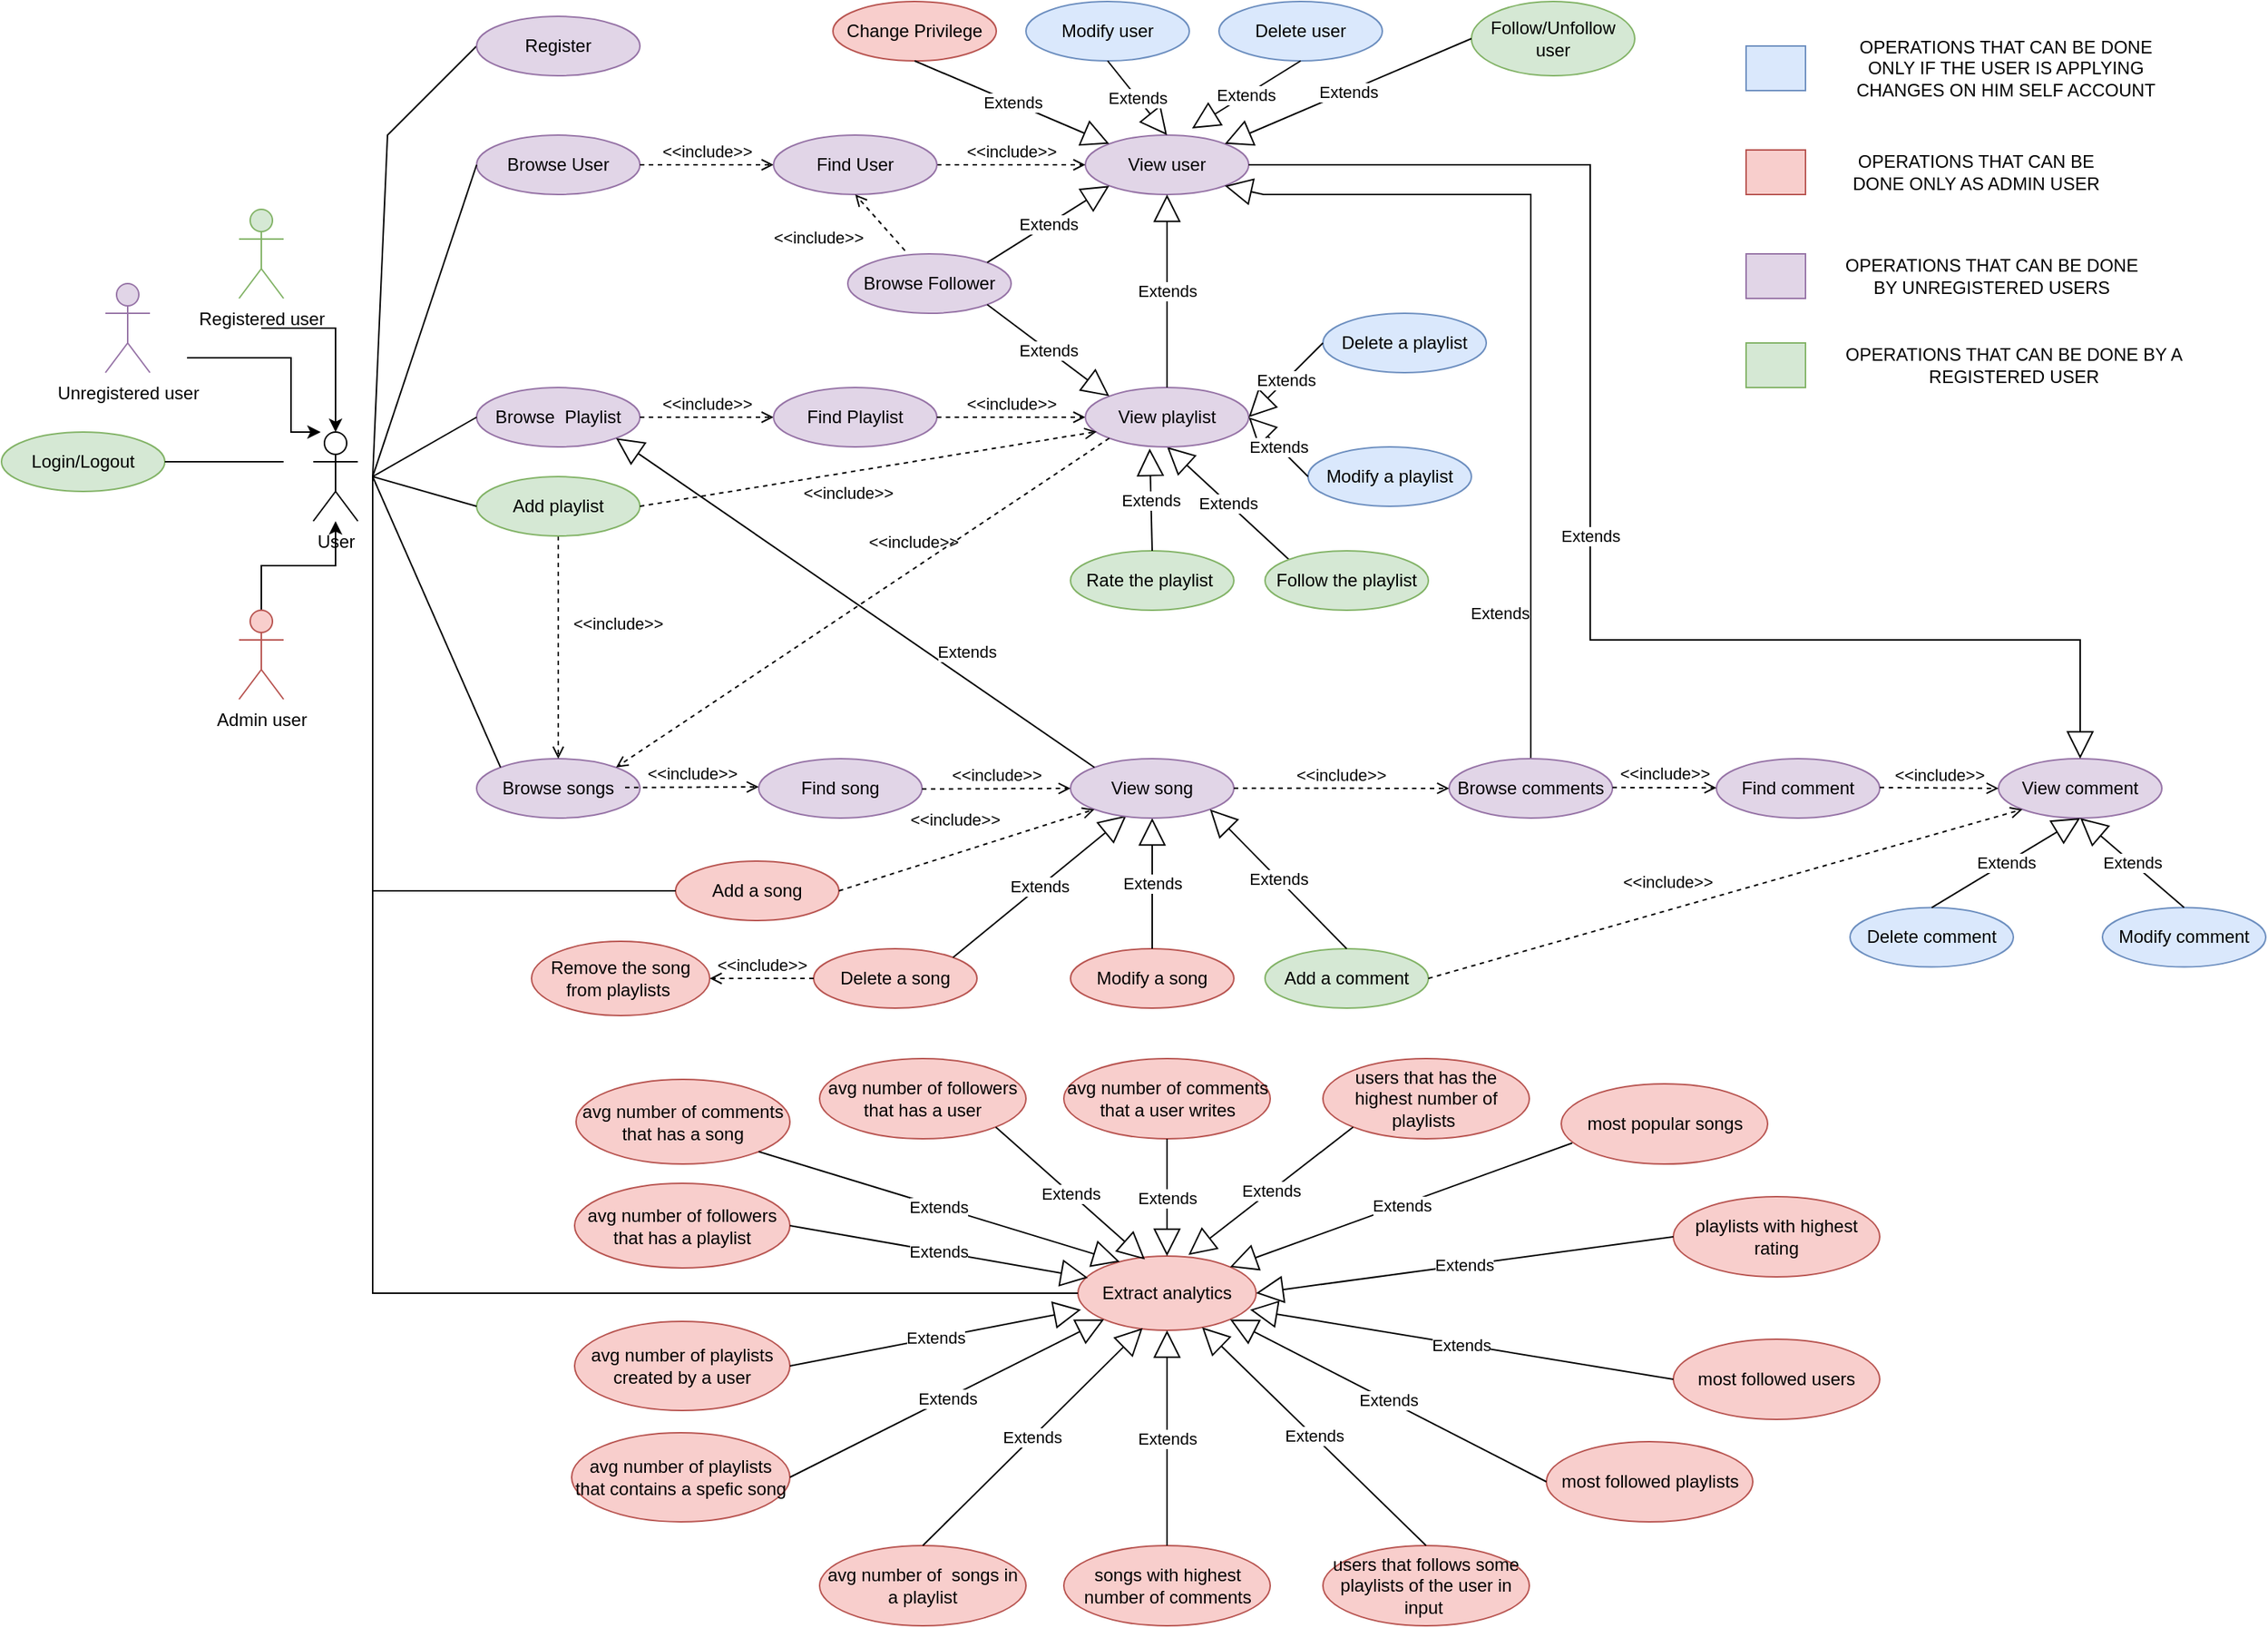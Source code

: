 <mxfile version="16.1.2" type="device"><diagram id="NIJDWjWyDi7LQ4fNnN1Q" name="Page-1"><mxGraphModel dx="2366" dy="1105" grid="0" gridSize="10" guides="1" tooltips="1" connect="1" arrows="1" fold="1" page="0" pageScale="1" pageWidth="827" pageHeight="1169" math="0" shadow="0"><root><mxCell id="0"/><mxCell id="1" parent="0"/><mxCell id="rP2UQl8ngyzIqYZNX9Or-1" value="User&lt;br&gt;" style="shape=umlActor;verticalLabelPosition=bottom;verticalAlign=top;html=1;outlineConnect=0;" parent="1" vertex="1"><mxGeometry x="-280" y="310" width="30" height="60" as="geometry"/></mxCell><mxCell id="rP2UQl8ngyzIqYZNX9Or-7" style="edgeStyle=orthogonalEdgeStyle;rounded=0;orthogonalLoop=1;jettySize=auto;html=1;entryX=0.5;entryY=0;entryDx=0;entryDy=0;entryPerimeter=0;" parent="1" target="rP2UQl8ngyzIqYZNX9Or-1" edge="1"><mxGeometry relative="1" as="geometry"><mxPoint x="-280" y="340" as="targetPoint"/><Array as="points"><mxPoint x="-315" y="240"/><mxPoint x="-265" y="240"/></Array><mxPoint x="-315" y="240" as="sourcePoint"/></mxGeometry></mxCell><mxCell id="rP2UQl8ngyzIqYZNX9Or-2" value="Registered user" style="shape=umlActor;verticalLabelPosition=bottom;verticalAlign=top;html=1;outlineConnect=0;fillColor=#d5e8d4;strokeColor=#82b366;" parent="1" vertex="1"><mxGeometry x="-330" y="160" width="30" height="60" as="geometry"/></mxCell><mxCell id="rP2UQl8ngyzIqYZNX9Or-5" style="edgeStyle=orthogonalEdgeStyle;rounded=0;orthogonalLoop=1;jettySize=auto;html=1;exitX=0.5;exitY=0;exitDx=0;exitDy=0;exitPerimeter=0;" parent="1" source="rP2UQl8ngyzIqYZNX9Or-3" target="rP2UQl8ngyzIqYZNX9Or-1" edge="1"><mxGeometry relative="1" as="geometry"/></mxCell><mxCell id="rP2UQl8ngyzIqYZNX9Or-3" value="Admin user" style="shape=umlActor;verticalLabelPosition=bottom;verticalAlign=top;html=1;outlineConnect=0;fillColor=#f8cecc;strokeColor=#b85450;" parent="1" vertex="1"><mxGeometry x="-330" y="430" width="30" height="60" as="geometry"/></mxCell><mxCell id="rP2UQl8ngyzIqYZNX9Or-8" value="Browse songs" style="ellipse;whiteSpace=wrap;html=1;fillColor=#e1d5e7;strokeColor=#9673a6;" parent="1" vertex="1"><mxGeometry x="-170" y="530" width="110" height="40" as="geometry"/></mxCell><mxCell id="rP2UQl8ngyzIqYZNX9Or-9" value="Add a song" style="ellipse;whiteSpace=wrap;html=1;fillColor=#f8cecc;strokeColor=#b85450;" parent="1" vertex="1"><mxGeometry x="-36" y="599" width="110" height="40" as="geometry"/></mxCell><mxCell id="rP2UQl8ngyzIqYZNX9Or-11" value="Delete a song" style="ellipse;whiteSpace=wrap;html=1;fillColor=#f8cecc;strokeColor=#b85450;" parent="1" vertex="1"><mxGeometry x="57" y="658" width="110" height="40" as="geometry"/></mxCell><mxCell id="rP2UQl8ngyzIqYZNX9Or-12" value="Modify a song" style="ellipse;whiteSpace=wrap;html=1;fillColor=#f8cecc;strokeColor=#b85450;" parent="1" vertex="1"><mxGeometry x="230" y="658" width="110" height="40" as="geometry"/></mxCell><mxCell id="rP2UQl8ngyzIqYZNX9Or-18" value="Extends" style="endArrow=block;endSize=16;endFill=0;html=1;rounded=0;exitX=1;exitY=0;exitDx=0;exitDy=0;entryX=0.342;entryY=0.957;entryDx=0;entryDy=0;entryPerimeter=0;" parent="1" source="rP2UQl8ngyzIqYZNX9Or-11" target="rP2UQl8ngyzIqYZNX9Or-39" edge="1"><mxGeometry width="160" relative="1" as="geometry"><mxPoint x="-161" y="670" as="sourcePoint"/><mxPoint x="20" y="560" as="targetPoint"/></mxGeometry></mxCell><mxCell id="rP2UQl8ngyzIqYZNX9Or-19" value="Extends" style="endArrow=block;endSize=16;endFill=0;html=1;rounded=0;exitX=0.5;exitY=0;exitDx=0;exitDy=0;entryX=0.5;entryY=1;entryDx=0;entryDy=0;" parent="1" source="rP2UQl8ngyzIqYZNX9Or-12" target="rP2UQl8ngyzIqYZNX9Or-39" edge="1"><mxGeometry width="160" relative="1" as="geometry"><mxPoint x="35" y="730" as="sourcePoint"/><mxPoint x="50" y="570" as="targetPoint"/></mxGeometry></mxCell><mxCell id="rP2UQl8ngyzIqYZNX9Or-20" value="Browse &amp;nbsp;Playlist" style="ellipse;whiteSpace=wrap;html=1;fillColor=#e1d5e7;strokeColor=#9673a6;" parent="1" vertex="1"><mxGeometry x="-170" y="280" width="110" height="40" as="geometry"/></mxCell><mxCell id="rP2UQl8ngyzIqYZNX9Or-24" value="Rate the playlist&amp;nbsp;" style="ellipse;whiteSpace=wrap;html=1;fillColor=#d5e8d4;strokeColor=#82b366;" parent="1" vertex="1"><mxGeometry x="230" y="390" width="110" height="40" as="geometry"/></mxCell><mxCell id="rP2UQl8ngyzIqYZNX9Or-25" value="Remove the song from playlists&amp;nbsp;" style="ellipse;whiteSpace=wrap;html=1;fillColor=#f8cecc;strokeColor=#b85450;" parent="1" vertex="1"><mxGeometry x="-133" y="653" width="120" height="50" as="geometry"/></mxCell><mxCell id="rP2UQl8ngyzIqYZNX9Or-27" value="&amp;lt;&amp;lt;include&amp;gt;&amp;gt;" style="html=1;verticalAlign=bottom;labelBackgroundColor=none;endArrow=open;endFill=0;dashed=1;rounded=0;exitX=0;exitY=0.5;exitDx=0;exitDy=0;entryX=1;entryY=0.5;entryDx=0;entryDy=0;" parent="1" source="rP2UQl8ngyzIqYZNX9Or-11" target="rP2UQl8ngyzIqYZNX9Or-25" edge="1"><mxGeometry width="160" relative="1" as="geometry"><mxPoint x="137" y="388" as="sourcePoint"/><mxPoint x="297" y="388" as="targetPoint"/></mxGeometry></mxCell><mxCell id="rP2UQl8ngyzIqYZNX9Or-28" value="" style="endArrow=none;html=1;rounded=0;entryX=0;entryY=0.5;entryDx=0;entryDy=0;" parent="1" target="rP2UQl8ngyzIqYZNX9Or-20" edge="1"><mxGeometry width="50" height="50" relative="1" as="geometry"><mxPoint x="-240" y="340" as="sourcePoint"/><mxPoint x="10" y="370" as="targetPoint"/></mxGeometry></mxCell><mxCell id="rP2UQl8ngyzIqYZNX9Or-29" value="&amp;lt;&amp;lt;include&amp;gt;&amp;gt;" style="html=1;verticalAlign=bottom;labelBackgroundColor=none;endArrow=open;endFill=0;dashed=1;rounded=0;exitX=1;exitY=0.5;exitDx=0;exitDy=0;entryX=0;entryY=0.5;entryDx=0;entryDy=0;" parent="1" source="rP2UQl8ngyzIqYZNX9Or-20" target="rP2UQl8ngyzIqYZNX9Or-44" edge="1"><mxGeometry width="160" relative="1" as="geometry"><mxPoint x="-150" y="700" as="sourcePoint"/><mxPoint x="-40" y="340" as="targetPoint"/></mxGeometry></mxCell><mxCell id="rP2UQl8ngyzIqYZNX9Or-31" value="Extends" style="endArrow=block;endSize=16;endFill=0;html=1;rounded=0;entryX=0.5;entryY=1;entryDx=0;entryDy=0;exitX=0;exitY=0;exitDx=0;exitDy=0;" parent="1" source="rP2UQl8ngyzIqYZNX9Or-59" target="rP2UQl8ngyzIqYZNX9Or-58" edge="1"><mxGeometry width="160" relative="1" as="geometry"><mxPoint x="75" y="550" as="sourcePoint"/><mxPoint x="-15" y="500" as="targetPoint"/></mxGeometry></mxCell><mxCell id="rP2UQl8ngyzIqYZNX9Or-32" value="Extends" style="endArrow=block;endSize=16;endFill=0;html=1;rounded=0;exitX=0.5;exitY=0;exitDx=0;exitDy=0;entryX=0.394;entryY=1.029;entryDx=0;entryDy=0;entryPerimeter=0;" parent="1" source="rP2UQl8ngyzIqYZNX9Or-24" target="rP2UQl8ngyzIqYZNX9Or-58" edge="1"><mxGeometry width="160" relative="1" as="geometry"><mxPoint x="230" y="300" as="sourcePoint"/><mxPoint x="195" y="460" as="targetPoint"/></mxGeometry></mxCell><mxCell id="rP2UQl8ngyzIqYZNX9Or-39" value="View song" style="ellipse;whiteSpace=wrap;html=1;fillColor=#e1d5e7;strokeColor=#9673a6;" parent="1" vertex="1"><mxGeometry x="230" y="530" width="110" height="40" as="geometry"/></mxCell><mxCell id="rP2UQl8ngyzIqYZNX9Or-42" value="" style="endArrow=none;html=1;rounded=0;entryX=0;entryY=0;entryDx=0;entryDy=0;" parent="1" target="rP2UQl8ngyzIqYZNX9Or-8" edge="1"><mxGeometry width="50" height="50" relative="1" as="geometry"><mxPoint x="-240" y="340" as="sourcePoint"/><mxPoint x="-155.059" y="436.296" as="targetPoint"/></mxGeometry></mxCell><mxCell id="rP2UQl8ngyzIqYZNX9Or-43" value="&amp;lt;&amp;lt;include&amp;gt;&amp;gt;" style="html=1;verticalAlign=bottom;labelBackgroundColor=none;endArrow=open;endFill=0;dashed=1;rounded=0;exitX=0.5;exitY=1;exitDx=0;exitDy=0;entryX=0.5;entryY=0;entryDx=0;entryDy=0;" parent="1" source="rP2UQl8ngyzIqYZNX9Or-46" target="rP2UQl8ngyzIqYZNX9Or-8" edge="1"><mxGeometry x="-0.102" y="40" width="160" relative="1" as="geometry"><mxPoint x="-115" y="470.0" as="sourcePoint"/><mxPoint x="-115" y="500" as="targetPoint"/><mxPoint as="offset"/></mxGeometry></mxCell><mxCell id="rP2UQl8ngyzIqYZNX9Or-44" value="Find Playlist" style="ellipse;whiteSpace=wrap;html=1;fillColor=#e1d5e7;strokeColor=#9673a6;" parent="1" vertex="1"><mxGeometry x="30" y="280" width="110" height="40" as="geometry"/></mxCell><mxCell id="rP2UQl8ngyzIqYZNX9Or-45" value="&amp;lt;&amp;lt;include&amp;gt;&amp;gt;" style="html=1;verticalAlign=bottom;labelBackgroundColor=none;endArrow=open;endFill=0;dashed=1;rounded=0;entryX=0;entryY=0.5;entryDx=0;entryDy=0;" parent="1" target="rP2UQl8ngyzIqYZNX9Or-58" edge="1"><mxGeometry width="160" relative="1" as="geometry"><mxPoint x="140" y="300" as="sourcePoint"/><mxPoint x="120" y="300" as="targetPoint"/></mxGeometry></mxCell><mxCell id="rP2UQl8ngyzIqYZNX9Or-46" value="Add playlist" style="ellipse;whiteSpace=wrap;html=1;fillColor=#d5e8d4;strokeColor=#82b366;" parent="1" vertex="1"><mxGeometry x="-170" y="340" width="110" height="40" as="geometry"/></mxCell><mxCell id="rP2UQl8ngyzIqYZNX9Or-47" value="" style="endArrow=none;html=1;rounded=0;entryX=0;entryY=0.5;entryDx=0;entryDy=0;" parent="1" target="rP2UQl8ngyzIqYZNX9Or-46" edge="1"><mxGeometry width="50" height="50" relative="1" as="geometry"><mxPoint x="-240" y="340" as="sourcePoint"/><mxPoint x="-143.891" y="445.858" as="targetPoint"/></mxGeometry></mxCell><mxCell id="rP2UQl8ngyzIqYZNX9Or-54" value="Modify a playlist" style="ellipse;whiteSpace=wrap;html=1;fillColor=#dae8fc;strokeColor=#6c8ebf;" parent="1" vertex="1"><mxGeometry x="390" y="320" width="110" height="40" as="geometry"/></mxCell><mxCell id="rP2UQl8ngyzIqYZNX9Or-58" value="View playlist" style="ellipse;whiteSpace=wrap;html=1;fillColor=#e1d5e7;strokeColor=#9673a6;" parent="1" vertex="1"><mxGeometry x="240" y="280" width="110" height="40" as="geometry"/></mxCell><mxCell id="rP2UQl8ngyzIqYZNX9Or-59" value="Follow the playlist" style="ellipse;whiteSpace=wrap;html=1;fillColor=#d5e8d4;strokeColor=#82b366;" parent="1" vertex="1"><mxGeometry x="361" y="390" width="110" height="40" as="geometry"/></mxCell><mxCell id="rP2UQl8ngyzIqYZNX9Or-78" value="View comment" style="ellipse;whiteSpace=wrap;html=1;fillColor=#e1d5e7;strokeColor=#9673a6;" parent="1" vertex="1"><mxGeometry x="855" y="530" width="110" height="40" as="geometry"/></mxCell><mxCell id="rP2UQl8ngyzIqYZNX9Or-79" value="Delete a playlist" style="ellipse;whiteSpace=wrap;html=1;fillColor=#dae8fc;strokeColor=#6c8ebf;" parent="1" vertex="1"><mxGeometry x="400" y="230" width="110" height="40" as="geometry"/></mxCell><mxCell id="rP2UQl8ngyzIqYZNX9Or-81" value="Extends" style="endArrow=block;endSize=16;endFill=0;html=1;rounded=0;exitX=0;exitY=0.5;exitDx=0;exitDy=0;" parent="1" source="rP2UQl8ngyzIqYZNX9Or-54" edge="1"><mxGeometry width="160" relative="1" as="geometry"><mxPoint x="229.997" y="244.557" as="sourcePoint"/><mxPoint x="350" y="300" as="targetPoint"/></mxGeometry></mxCell><mxCell id="rP2UQl8ngyzIqYZNX9Or-82" value="Extends" style="endArrow=block;endSize=16;endFill=0;html=1;rounded=0;exitX=0;exitY=0.5;exitDx=0;exitDy=0;entryX=1;entryY=0.5;entryDx=0;entryDy=0;" parent="1" source="rP2UQl8ngyzIqYZNX9Or-79" target="rP2UQl8ngyzIqYZNX9Or-58" edge="1"><mxGeometry width="160" relative="1" as="geometry"><mxPoint x="226.425" y="254.256" as="sourcePoint"/><mxPoint x="180" y="280" as="targetPoint"/></mxGeometry></mxCell><mxCell id="rP2UQl8ngyzIqYZNX9Or-83" value="Browse User" style="ellipse;whiteSpace=wrap;html=1;fillColor=#e1d5e7;strokeColor=#9673a6;" parent="1" vertex="1"><mxGeometry x="-170" y="110" width="110" height="40" as="geometry"/></mxCell><mxCell id="rP2UQl8ngyzIqYZNX9Or-86" value="View user" style="ellipse;whiteSpace=wrap;html=1;fillColor=#e1d5e7;strokeColor=#9673a6;" parent="1" vertex="1"><mxGeometry x="240" y="110" width="110" height="40" as="geometry"/></mxCell><mxCell id="rP2UQl8ngyzIqYZNX9Or-87" value="Extends" style="endArrow=block;endSize=16;endFill=0;html=1;rounded=0;entryX=0.5;entryY=0;entryDx=0;entryDy=0;exitX=1;exitY=0.5;exitDx=0;exitDy=0;" parent="1" source="rP2UQl8ngyzIqYZNX9Or-86" target="rP2UQl8ngyzIqYZNX9Or-78" edge="1"><mxGeometry width="160" relative="1" as="geometry"><mxPoint x="680" y="100" as="sourcePoint"/><mxPoint x="185" y="290" as="targetPoint"/><Array as="points"><mxPoint x="580" y="130"/><mxPoint x="580" y="320"/><mxPoint x="580" y="450"/><mxPoint x="910" y="450"/></Array></mxGeometry></mxCell><mxCell id="rP2UQl8ngyzIqYZNX9Or-90" value="Add a comment" style="ellipse;whiteSpace=wrap;html=1;fillColor=#d5e8d4;strokeColor=#82b366;" parent="1" vertex="1"><mxGeometry x="361" y="658" width="110" height="40" as="geometry"/></mxCell><mxCell id="rP2UQl8ngyzIqYZNX9Or-91" value="Extends" style="endArrow=block;endSize=16;endFill=0;html=1;rounded=0;exitX=0.5;exitY=0;exitDx=0;exitDy=0;entryX=1;entryY=1;entryDx=0;entryDy=0;" parent="1" source="rP2UQl8ngyzIqYZNX9Or-90" target="rP2UQl8ngyzIqYZNX9Or-39" edge="1"><mxGeometry width="160" relative="1" as="geometry"><mxPoint x="240.0" y="780.0" as="sourcePoint"/><mxPoint x="255" y="570.0" as="targetPoint"/></mxGeometry></mxCell><mxCell id="rP2UQl8ngyzIqYZNX9Or-101" value="Extends" style="endArrow=block;endSize=16;endFill=0;html=1;rounded=0;exitX=0.5;exitY=0;exitDx=0;exitDy=0;entryX=1;entryY=1;entryDx=0;entryDy=0;" parent="1" source="joqr81GKDc6RjPRP-QMB-10" target="rP2UQl8ngyzIqYZNX9Or-86" edge="1"><mxGeometry x="-0.666" y="21" width="160" relative="1" as="geometry"><mxPoint x="500" y="130" as="sourcePoint"/><mxPoint x="350" y="130" as="targetPoint"/><Array as="points"><mxPoint x="540" y="360"/><mxPoint x="540" y="250"/><mxPoint x="540" y="150"/><mxPoint x="360" y="150"/></Array><mxPoint as="offset"/></mxGeometry></mxCell><mxCell id="rP2UQl8ngyzIqYZNX9Or-103" value="Modify user" style="ellipse;whiteSpace=wrap;html=1;fillColor=#dae8fc;strokeColor=#6c8ebf;" parent="1" vertex="1"><mxGeometry x="200" y="20" width="110" height="40" as="geometry"/></mxCell><mxCell id="rP2UQl8ngyzIqYZNX9Or-104" value="Delete user" style="ellipse;whiteSpace=wrap;html=1;fillColor=#dae8fc;strokeColor=#6c8ebf;" parent="1" vertex="1"><mxGeometry x="330" y="20" width="110" height="40" as="geometry"/></mxCell><mxCell id="rP2UQl8ngyzIqYZNX9Or-105" value="Extends" style="endArrow=block;endSize=16;endFill=0;html=1;rounded=0;exitX=0.5;exitY=1;exitDx=0;exitDy=0;entryX=0.5;entryY=0;entryDx=0;entryDy=0;" parent="1" source="rP2UQl8ngyzIqYZNX9Or-103" target="rP2UQl8ngyzIqYZNX9Or-86" edge="1"><mxGeometry width="160" relative="1" as="geometry"><mxPoint x="345" y="160" as="sourcePoint"/><mxPoint x="185" y="110" as="targetPoint"/></mxGeometry></mxCell><mxCell id="rP2UQl8ngyzIqYZNX9Or-106" value="Extends" style="endArrow=block;endSize=16;endFill=0;html=1;rounded=0;exitX=0.5;exitY=1;exitDx=0;exitDy=0;entryX=0.653;entryY=-0.114;entryDx=0;entryDy=0;entryPerimeter=0;" parent="1" source="rP2UQl8ngyzIqYZNX9Or-104" target="rP2UQl8ngyzIqYZNX9Or-86" edge="1"><mxGeometry width="160" relative="1" as="geometry"><mxPoint x="115" y="70" as="sourcePoint"/><mxPoint x="185" y="110" as="targetPoint"/></mxGeometry></mxCell><mxCell id="rP2UQl8ngyzIqYZNX9Or-107" value="&amp;lt;&amp;lt;include&amp;gt;&amp;gt;" style="html=1;verticalAlign=bottom;labelBackgroundColor=none;endArrow=open;endFill=0;dashed=1;rounded=0;exitX=1;exitY=0.5;exitDx=0;exitDy=0;entryX=0;entryY=0.5;entryDx=0;entryDy=0;" parent="1" source="rP2UQl8ngyzIqYZNX9Or-83" target="rP2UQl8ngyzIqYZNX9Or-84" edge="1"><mxGeometry width="160" relative="1" as="geometry"><mxPoint x="-50.0" y="310" as="sourcePoint"/><mxPoint x="-4.32e-12" y="310" as="targetPoint"/><Array as="points"><mxPoint x="-30" y="130"/></Array></mxGeometry></mxCell><mxCell id="rP2UQl8ngyzIqYZNX9Or-109" value="&amp;lt;&amp;lt;include&amp;gt;&amp;gt;" style="html=1;verticalAlign=bottom;labelBackgroundColor=none;endArrow=open;endFill=0;dashed=1;rounded=0;entryX=0;entryY=0.5;entryDx=0;entryDy=0;startArrow=none;" parent="1" source="rP2UQl8ngyzIqYZNX9Or-84" target="rP2UQl8ngyzIqYZNX9Or-86" edge="1"><mxGeometry width="160" relative="1" as="geometry"><mxPoint x="100" y="130" as="sourcePoint"/><mxPoint x="130.0" y="130" as="targetPoint"/><Array as="points"/></mxGeometry></mxCell><mxCell id="rP2UQl8ngyzIqYZNX9Or-111" value="" style="endArrow=none;html=1;rounded=0;entryX=0;entryY=0.5;entryDx=0;entryDy=0;" parent="1" target="rP2UQl8ngyzIqYZNX9Or-83" edge="1"><mxGeometry width="50" height="50" relative="1" as="geometry"><mxPoint x="-240" y="340" as="sourcePoint"/><mxPoint x="-160.0" y="310" as="targetPoint"/></mxGeometry></mxCell><mxCell id="rP2UQl8ngyzIqYZNX9Or-112" value="Follow/Unfollow user" style="ellipse;whiteSpace=wrap;html=1;fillColor=#d5e8d4;strokeColor=#82b366;" parent="1" vertex="1"><mxGeometry x="500" y="20" width="110" height="50" as="geometry"/></mxCell><mxCell id="rP2UQl8ngyzIqYZNX9Or-113" value="Extends" style="endArrow=block;endSize=16;endFill=0;html=1;rounded=0;entryX=1;entryY=0;entryDx=0;entryDy=0;exitX=0;exitY=0.5;exitDx=0;exitDy=0;" parent="1" source="rP2UQl8ngyzIqYZNX9Or-112" target="rP2UQl8ngyzIqYZNX9Or-86" edge="1"><mxGeometry width="160" relative="1" as="geometry"><mxPoint x="655.0" y="310" as="sourcePoint"/><mxPoint x="383.575" y="154.256" as="targetPoint"/></mxGeometry></mxCell><mxCell id="rP2UQl8ngyzIqYZNX9Or-118" value="" style="whiteSpace=wrap;html=1;fillColor=#dae8fc;strokeColor=#6c8ebf;" parent="1" vertex="1"><mxGeometry x="685" y="50" width="40" height="30" as="geometry"/></mxCell><mxCell id="rP2UQl8ngyzIqYZNX9Or-120" value="OPERATIONS THAT CAN BE DONE ONLY IF THE USER IS APPLYING CHANGES ON HIM SELF ACCOUNT" style="text;html=1;strokeColor=none;fillColor=none;align=center;verticalAlign=middle;whiteSpace=wrap;rounded=0;" parent="1" vertex="1"><mxGeometry x="745" y="50" width="230" height="30" as="geometry"/></mxCell><mxCell id="rP2UQl8ngyzIqYZNX9Or-121" value="" style="whiteSpace=wrap;html=1;fillColor=#f8cecc;strokeColor=#b85450;" parent="1" vertex="1"><mxGeometry x="685" y="120" width="40" height="30" as="geometry"/></mxCell><mxCell id="rP2UQl8ngyzIqYZNX9Or-122" value="OPERATIONS THAT CAN BE DONE ONLY AS ADMIN USER" style="text;html=1;strokeColor=none;fillColor=none;align=center;verticalAlign=middle;whiteSpace=wrap;rounded=0;" parent="1" vertex="1"><mxGeometry x="755" y="120" width="170" height="30" as="geometry"/></mxCell><mxCell id="EccXje0kxq0uyPTXaRih-1" value="Login/Logout" style="ellipse;whiteSpace=wrap;html=1;fillColor=#d5e8d4;strokeColor=#82b366;" parent="1" vertex="1"><mxGeometry x="-490" y="310" width="110" height="40" as="geometry"/></mxCell><mxCell id="EccXje0kxq0uyPTXaRih-2" value="" style="endArrow=none;html=1;rounded=0;exitX=1;exitY=0.5;exitDx=0;exitDy=0;" parent="1" source="EccXje0kxq0uyPTXaRih-1" edge="1"><mxGeometry width="50" height="50" relative="1" as="geometry"><mxPoint x="-410" y="340" as="sourcePoint"/><mxPoint x="-300" y="330" as="targetPoint"/></mxGeometry></mxCell><mxCell id="rP2UQl8ngyzIqYZNX9Or-84" value="Find User" style="ellipse;whiteSpace=wrap;html=1;fillColor=#e1d5e7;strokeColor=#9673a6;" parent="1" vertex="1"><mxGeometry x="30" y="110" width="110" height="40" as="geometry"/></mxCell><mxCell id="EccXje0kxq0uyPTXaRih-6" value="" style="html=1;verticalAlign=bottom;labelBackgroundColor=none;endArrow=none;endFill=0;dashed=1;rounded=0;entryX=0;entryY=0.5;entryDx=0;entryDy=0;" parent="1" target="rP2UQl8ngyzIqYZNX9Or-84" edge="1"><mxGeometry width="160" relative="1" as="geometry"><mxPoint x="30" y="130" as="sourcePoint"/><mxPoint x="280.0" y="140" as="targetPoint"/><Array as="points"/></mxGeometry></mxCell><mxCell id="EccXje0kxq0uyPTXaRih-8" value="Extends" style="endArrow=block;endSize=16;endFill=0;html=1;rounded=0;entryX=0.5;entryY=1;entryDx=0;entryDy=0;exitX=0.5;exitY=0;exitDx=0;exitDy=0;" parent="1" source="rP2UQl8ngyzIqYZNX9Or-58" target="rP2UQl8ngyzIqYZNX9Or-86" edge="1"><mxGeometry width="160" relative="1" as="geometry"><mxPoint x="455" y="230" as="sourcePoint"/><mxPoint x="540.0" y="180" as="targetPoint"/></mxGeometry></mxCell><mxCell id="EccXje0kxq0uyPTXaRih-10" value="" style="endArrow=none;html=1;rounded=0;entryX=0;entryY=0.5;entryDx=0;entryDy=0;" parent="1" target="EccXje0kxq0uyPTXaRih-11" edge="1"><mxGeometry width="50" height="50" relative="1" as="geometry"><mxPoint x="-240.0" y="340" as="sourcePoint"/><mxPoint x="-170" y="90" as="targetPoint"/><Array as="points"><mxPoint x="-230" y="110"/></Array></mxGeometry></mxCell><mxCell id="EccXje0kxq0uyPTXaRih-11" value="Register" style="ellipse;whiteSpace=wrap;html=1;fillColor=#e1d5e7;strokeColor=#9673a6;" parent="1" vertex="1"><mxGeometry x="-170" y="30" width="110" height="40" as="geometry"/></mxCell><mxCell id="EccXje0kxq0uyPTXaRih-13" value="" style="endArrow=none;html=1;rounded=0;entryX=0;entryY=0.5;entryDx=0;entryDy=0;" parent="1" target="rP2UQl8ngyzIqYZNX9Or-9" edge="1"><mxGeometry width="50" height="50" relative="1" as="geometry"><mxPoint x="-240" y="340" as="sourcePoint"/><mxPoint x="-113.636" y="605.766" as="targetPoint"/><Array as="points"><mxPoint x="-240" y="619"/></Array></mxGeometry></mxCell><mxCell id="EccXje0kxq0uyPTXaRih-16" value="&amp;lt;&amp;lt;include&amp;gt;&amp;gt;" style="html=1;verticalAlign=bottom;labelBackgroundColor=none;endArrow=open;endFill=0;dashed=1;rounded=0;exitX=1;exitY=0.5;exitDx=0;exitDy=0;entryX=0;entryY=1;entryDx=0;entryDy=0;" parent="1" source="rP2UQl8ngyzIqYZNX9Or-9" target="rP2UQl8ngyzIqYZNX9Or-39" edge="1"><mxGeometry x="-0.051" y="13" width="160" relative="1" as="geometry"><mxPoint x="320" y="700" as="sourcePoint"/><mxPoint x="318.641" y="850.248" as="targetPoint"/><mxPoint y="-1" as="offset"/></mxGeometry></mxCell><mxCell id="EccXje0kxq0uyPTXaRih-18" value="&amp;lt;&amp;lt;include&amp;gt;&amp;gt;" style="html=1;verticalAlign=bottom;labelBackgroundColor=none;endArrow=open;endFill=0;dashed=1;rounded=0;exitX=1;exitY=0.5;exitDx=0;exitDy=0;entryX=0;entryY=1;entryDx=0;entryDy=0;" parent="1" source="rP2UQl8ngyzIqYZNX9Or-90" target="rP2UQl8ngyzIqYZNX9Or-78" edge="1"><mxGeometry x="-0.183" y="10" width="160" relative="1" as="geometry"><mxPoint x="546.0" y="678" as="sourcePoint"/><mxPoint x="81.364" y="574.234" as="targetPoint"/><mxPoint as="offset"/><Array as="points"/></mxGeometry></mxCell><mxCell id="EccXje0kxq0uyPTXaRih-22" value="Unregistered user" style="shape=umlActor;verticalLabelPosition=bottom;verticalAlign=top;html=1;outlineConnect=0;fillColor=#e1d5e7;strokeColor=#9673a6;" parent="1" vertex="1"><mxGeometry x="-420" y="210" width="30" height="60" as="geometry"/></mxCell><mxCell id="EccXje0kxq0uyPTXaRih-23" value="" style="whiteSpace=wrap;html=1;fillColor=#e1d5e7;strokeColor=#9673a6;" parent="1" vertex="1"><mxGeometry x="685" y="190" width="40" height="30" as="geometry"/></mxCell><mxCell id="EccXje0kxq0uyPTXaRih-24" value="OPERATIONS THAT CAN BE DONE&lt;br&gt;&amp;nbsp;BY UNREGISTERED USERS&amp;nbsp;" style="text;html=1;align=center;verticalAlign=middle;resizable=0;points=[];autosize=1;strokeColor=none;fillColor=none;" parent="1" vertex="1"><mxGeometry x="745" y="190" width="210" height="30" as="geometry"/></mxCell><mxCell id="EccXje0kxq0uyPTXaRih-25" value="" style="whiteSpace=wrap;html=1;fillColor=#d5e8d4;strokeColor=#82b366;" parent="1" vertex="1"><mxGeometry x="685" y="250" width="40" height="30" as="geometry"/></mxCell><mxCell id="EccXje0kxq0uyPTXaRih-26" value="OPERATIONS THAT CAN BE DONE BY A &lt;br&gt;REGISTERED USER" style="text;html=1;align=center;verticalAlign=middle;resizable=0;points=[];autosize=1;strokeColor=none;fillColor=none;" parent="1" vertex="1"><mxGeometry x="745" y="250" width="240" height="30" as="geometry"/></mxCell><mxCell id="EccXje0kxq0uyPTXaRih-28" value="Change Privilege" style="ellipse;whiteSpace=wrap;html=1;fillColor=#f8cecc;strokeColor=#b85450;" parent="1" vertex="1"><mxGeometry x="70" y="20" width="110" height="40" as="geometry"/></mxCell><mxCell id="EccXje0kxq0uyPTXaRih-29" value="Extends" style="endArrow=block;endSize=16;endFill=0;html=1;rounded=0;exitX=0.5;exitY=1;exitDx=0;exitDy=0;entryX=0;entryY=0;entryDx=0;entryDy=0;" parent="1" source="EccXje0kxq0uyPTXaRih-28" target="rP2UQl8ngyzIqYZNX9Or-86" edge="1"><mxGeometry width="160" relative="1" as="geometry"><mxPoint x="265" y="70" as="sourcePoint"/><mxPoint x="305" y="120" as="targetPoint"/></mxGeometry></mxCell><mxCell id="EccXje0kxq0uyPTXaRih-30" value="Browse Follower" style="ellipse;whiteSpace=wrap;html=1;fillColor=#e1d5e7;strokeColor=#9673a6;" parent="1" vertex="1"><mxGeometry x="80" y="190" width="110" height="40" as="geometry"/></mxCell><mxCell id="EccXje0kxq0uyPTXaRih-31" value="Extends" style="endArrow=block;endSize=16;endFill=0;html=1;rounded=0;exitX=1;exitY=1;exitDx=0;exitDy=0;entryX=0;entryY=0;entryDx=0;entryDy=0;" parent="1" source="EccXje0kxq0uyPTXaRih-30" target="rP2UQl8ngyzIqYZNX9Or-58" edge="1"><mxGeometry width="160" relative="1" as="geometry"><mxPoint x="305" y="290" as="sourcePoint"/><mxPoint x="290" y="270" as="targetPoint"/></mxGeometry></mxCell><mxCell id="EccXje0kxq0uyPTXaRih-32" value="Extends" style="endArrow=block;endSize=16;endFill=0;html=1;rounded=0;entryX=0;entryY=1;entryDx=0;entryDy=0;exitX=1;exitY=0;exitDx=0;exitDy=0;" parent="1" source="EccXje0kxq0uyPTXaRih-30" target="rP2UQl8ngyzIqYZNX9Or-86" edge="1"><mxGeometry width="160" relative="1" as="geometry"><mxPoint x="266.364" y="295.766" as="sourcePoint"/><mxPoint x="203.636" y="234.234" as="targetPoint"/></mxGeometry></mxCell><mxCell id="EccXje0kxq0uyPTXaRih-33" value="&amp;lt;&amp;lt;include&amp;gt;&amp;gt;" style="html=1;verticalAlign=bottom;labelBackgroundColor=none;endArrow=open;endFill=0;dashed=1;rounded=0;entryX=0.069;entryY=0.743;entryDx=0;entryDy=0;exitX=1;exitY=0.5;exitDx=0;exitDy=0;entryPerimeter=0;" parent="1" source="rP2UQl8ngyzIqYZNX9Or-46" target="rP2UQl8ngyzIqYZNX9Or-58" edge="1"><mxGeometry x="-0.113" y="-23" width="160" relative="1" as="geometry"><mxPoint x="20" y="350" as="sourcePoint"/><mxPoint x="120" y="350" as="targetPoint"/><mxPoint as="offset"/></mxGeometry></mxCell><mxCell id="EccXje0kxq0uyPTXaRih-34" style="edgeStyle=orthogonalEdgeStyle;rounded=0;orthogonalLoop=1;jettySize=auto;html=1;" parent="1" edge="1"><mxGeometry relative="1" as="geometry"><mxPoint x="-275" y="310" as="targetPoint"/><Array as="points"><mxPoint x="-295" y="260"/><mxPoint x="-295" y="310"/></Array><mxPoint x="-365" y="260" as="sourcePoint"/></mxGeometry></mxCell><mxCell id="EccXje0kxq0uyPTXaRih-35" value="Delete comment" style="ellipse;whiteSpace=wrap;html=1;fillColor=#dae8fc;strokeColor=#6c8ebf;" parent="1" vertex="1"><mxGeometry x="755" y="630.28" width="110" height="40" as="geometry"/></mxCell><mxCell id="EccXje0kxq0uyPTXaRih-36" value="Modify comment" style="ellipse;whiteSpace=wrap;html=1;fillColor=#dae8fc;strokeColor=#6c8ebf;" parent="1" vertex="1"><mxGeometry x="925" y="630.28" width="110" height="40" as="geometry"/></mxCell><mxCell id="EccXje0kxq0uyPTXaRih-37" value="Extends" style="endArrow=block;endSize=16;endFill=0;html=1;rounded=0;exitX=0.5;exitY=0;exitDx=0;exitDy=0;entryX=0.5;entryY=1;entryDx=0;entryDy=0;" parent="1" source="EccXje0kxq0uyPTXaRih-35" target="rP2UQl8ngyzIqYZNX9Or-78" edge="1"><mxGeometry width="160" relative="1" as="geometry"><mxPoint x="915.0" y="770.28" as="sourcePoint"/><mxPoint x="895" y="600" as="targetPoint"/></mxGeometry></mxCell><mxCell id="EccXje0kxq0uyPTXaRih-38" value="Extends" style="endArrow=block;endSize=16;endFill=0;html=1;rounded=0;entryX=0.5;entryY=1;entryDx=0;entryDy=0;exitX=0.5;exitY=0;exitDx=0;exitDy=0;" parent="1" source="EccXje0kxq0uyPTXaRih-36" target="rP2UQl8ngyzIqYZNX9Or-78" edge="1"><mxGeometry width="160" relative="1" as="geometry"><mxPoint x="780" y="640.28" as="sourcePoint"/><mxPoint x="932.54" y="570.0" as="targetPoint"/></mxGeometry></mxCell><mxCell id="joqr81GKDc6RjPRP-QMB-1" value="&amp;lt;&amp;lt;include&amp;gt;&amp;gt;" style="html=1;verticalAlign=bottom;labelBackgroundColor=none;endArrow=open;endFill=0;dashed=1;rounded=0;exitX=0.35;exitY=-0.054;exitDx=0;exitDy=0;entryX=0.5;entryY=1;entryDx=0;entryDy=0;exitPerimeter=0;" parent="1" source="EccXje0kxq0uyPTXaRih-30" target="rP2UQl8ngyzIqYZNX9Or-84" edge="1"><mxGeometry x="0.535" y="44" width="160" relative="1" as="geometry"><mxPoint x="-50" y="140" as="sourcePoint"/><mxPoint x="40" y="140" as="targetPoint"/><Array as="points"/><mxPoint as="offset"/></mxGeometry></mxCell><mxCell id="joqr81GKDc6RjPRP-QMB-3" value="Extends" style="endArrow=block;endSize=16;endFill=0;html=1;rounded=0;exitX=0;exitY=0;exitDx=0;exitDy=0;entryX=1;entryY=1;entryDx=0;entryDy=0;" parent="1" source="rP2UQl8ngyzIqYZNX9Or-39" target="rP2UQl8ngyzIqYZNX9Or-20" edge="1"><mxGeometry x="-0.411" y="-15" width="160" relative="1" as="geometry"><mxPoint x="91.66" y="494.42" as="sourcePoint"/><mxPoint x="90.0" y="425.58" as="targetPoint"/><Array as="points"/><mxPoint as="offset"/></mxGeometry></mxCell><mxCell id="joqr81GKDc6RjPRP-QMB-5" value="Find song" style="ellipse;whiteSpace=wrap;html=1;fillColor=#e1d5e7;strokeColor=#9673a6;" parent="1" vertex="1"><mxGeometry x="20" y="530" width="110" height="40" as="geometry"/></mxCell><mxCell id="joqr81GKDc6RjPRP-QMB-6" value="&amp;lt;&amp;lt;include&amp;gt;&amp;gt;" style="html=1;verticalAlign=bottom;labelBackgroundColor=none;endArrow=open;endFill=0;dashed=1;rounded=0;exitX=1;exitY=0.5;exitDx=0;exitDy=0;" parent="1" edge="1"><mxGeometry width="160" relative="1" as="geometry"><mxPoint x="-70" y="549.41" as="sourcePoint"/><mxPoint x="20" y="549" as="targetPoint"/></mxGeometry></mxCell><mxCell id="joqr81GKDc6RjPRP-QMB-9" value="&amp;lt;&amp;lt;include&amp;gt;&amp;gt;" style="html=1;verticalAlign=bottom;labelBackgroundColor=none;endArrow=open;endFill=0;dashed=1;rounded=0;exitX=1;exitY=0.5;exitDx=0;exitDy=0;entryX=0;entryY=0.5;entryDx=0;entryDy=0;" parent="1" target="rP2UQl8ngyzIqYZNX9Or-39" edge="1"><mxGeometry width="160" relative="1" as="geometry"><mxPoint x="130" y="550.41" as="sourcePoint"/><mxPoint x="220" y="550" as="targetPoint"/></mxGeometry></mxCell><mxCell id="joqr81GKDc6RjPRP-QMB-10" value="Browse comments" style="ellipse;whiteSpace=wrap;html=1;fillColor=#e1d5e7;strokeColor=#9673a6;" parent="1" vertex="1"><mxGeometry x="485" y="530" width="110" height="40" as="geometry"/></mxCell><mxCell id="joqr81GKDc6RjPRP-QMB-11" value="Find comment" style="ellipse;whiteSpace=wrap;html=1;fillColor=#e1d5e7;strokeColor=#9673a6;" parent="1" vertex="1"><mxGeometry x="665" y="530" width="110" height="40" as="geometry"/></mxCell><mxCell id="joqr81GKDc6RjPRP-QMB-12" value="&amp;lt;&amp;lt;include&amp;gt;&amp;gt;" style="html=1;verticalAlign=bottom;labelBackgroundColor=none;endArrow=open;endFill=0;dashed=1;rounded=0;exitX=1;exitY=0.5;exitDx=0;exitDy=0;entryX=0;entryY=0.5;entryDx=0;entryDy=0;" parent="1" target="joqr81GKDc6RjPRP-QMB-10" edge="1"><mxGeometry width="160" relative="1" as="geometry"><mxPoint x="340" y="549.82" as="sourcePoint"/><mxPoint x="390" y="549" as="targetPoint"/></mxGeometry></mxCell><mxCell id="joqr81GKDc6RjPRP-QMB-15" value="&amp;lt;&amp;lt;include&amp;gt;&amp;gt;" style="html=1;verticalAlign=bottom;labelBackgroundColor=none;endArrow=open;endFill=0;dashed=1;rounded=0;exitX=1;exitY=0.5;exitDx=0;exitDy=0;entryX=0;entryY=0.5;entryDx=0;entryDy=0;" parent="1" edge="1"><mxGeometry width="160" relative="1" as="geometry"><mxPoint x="595" y="549.41" as="sourcePoint"/><mxPoint x="665" y="549.59" as="targetPoint"/></mxGeometry></mxCell><mxCell id="joqr81GKDc6RjPRP-QMB-16" value="&amp;lt;&amp;lt;include&amp;gt;&amp;gt;" style="html=1;verticalAlign=bottom;labelBackgroundColor=none;endArrow=open;endFill=0;dashed=1;rounded=0;exitX=1;exitY=0.5;exitDx=0;exitDy=0;entryX=0;entryY=0.5;entryDx=0;entryDy=0;" parent="1" target="rP2UQl8ngyzIqYZNX9Or-78" edge="1"><mxGeometry width="160" relative="1" as="geometry"><mxPoint x="775" y="549.41" as="sourcePoint"/><mxPoint x="805" y="550" as="targetPoint"/></mxGeometry></mxCell><mxCell id="joqr81GKDc6RjPRP-QMB-20" value="&amp;lt;&amp;lt;include&amp;gt;&amp;gt;" style="html=1;verticalAlign=bottom;labelBackgroundColor=none;endArrow=open;endFill=0;dashed=1;rounded=0;exitX=0;exitY=1;exitDx=0;exitDy=0;entryX=1;entryY=0;entryDx=0;entryDy=0;" parent="1" source="rP2UQl8ngyzIqYZNX9Or-58" target="rP2UQl8ngyzIqYZNX9Or-8" edge="1"><mxGeometry x="-0.229" y="-8" width="160" relative="1" as="geometry"><mxPoint x="-105" y="390" as="sourcePoint"/><mxPoint x="-115" y="540" as="targetPoint"/><mxPoint as="offset"/><Array as="points"/></mxGeometry></mxCell><mxCell id="v1L5BVSo7btz5ob57uf0-2" value="Extract analytics" style="ellipse;whiteSpace=wrap;html=1;fillColor=#f8cecc;strokeColor=#b85450;" vertex="1" parent="1"><mxGeometry x="235" y="865" width="120" height="50" as="geometry"/></mxCell><mxCell id="v1L5BVSo7btz5ob57uf0-3" value="users that has the highest number of playlists&amp;nbsp;" style="ellipse;whiteSpace=wrap;html=1;fillColor=#f8cecc;strokeColor=#b85450;" vertex="1" parent="1"><mxGeometry x="400" y="732" width="139" height="54" as="geometry"/></mxCell><mxCell id="v1L5BVSo7btz5ob57uf0-4" value="most popular songs" style="ellipse;whiteSpace=wrap;html=1;fillColor=#f8cecc;strokeColor=#b85450;" vertex="1" parent="1"><mxGeometry x="560.5" y="749" width="139" height="54" as="geometry"/></mxCell><mxCell id="v1L5BVSo7btz5ob57uf0-5" value="playlists with highest rating" style="ellipse;whiteSpace=wrap;html=1;fillColor=#f8cecc;strokeColor=#b85450;" vertex="1" parent="1"><mxGeometry x="636" y="825" width="139" height="54" as="geometry"/></mxCell><mxCell id="v1L5BVSo7btz5ob57uf0-6" value="most followed users" style="ellipse;whiteSpace=wrap;html=1;fillColor=#f8cecc;strokeColor=#b85450;" vertex="1" parent="1"><mxGeometry x="636" y="921" width="139" height="54" as="geometry"/></mxCell><mxCell id="v1L5BVSo7btz5ob57uf0-7" value="most followed playlists" style="ellipse;whiteSpace=wrap;html=1;fillColor=#f8cecc;strokeColor=#b85450;" vertex="1" parent="1"><mxGeometry x="550.5" y="990" width="139" height="54" as="geometry"/></mxCell><mxCell id="v1L5BVSo7btz5ob57uf0-8" value="users that follows some playlists of the user in input&amp;nbsp;" style="ellipse;whiteSpace=wrap;html=1;fillColor=#f8cecc;strokeColor=#b85450;" vertex="1" parent="1"><mxGeometry x="400" y="1060" width="139" height="54" as="geometry"/></mxCell><mxCell id="v1L5BVSo7btz5ob57uf0-9" value="songs with highest number of comments" style="ellipse;whiteSpace=wrap;html=1;fillColor=#f8cecc;strokeColor=#b85450;" vertex="1" parent="1"><mxGeometry x="225.5" y="1060" width="139" height="54" as="geometry"/></mxCell><mxCell id="v1L5BVSo7btz5ob57uf0-11" value="avg number of &amp;nbsp;songs in a playlist" style="ellipse;whiteSpace=wrap;html=1;fillColor=#f8cecc;strokeColor=#b85450;" vertex="1" parent="1"><mxGeometry x="61" y="1060" width="139" height="54" as="geometry"/></mxCell><mxCell id="v1L5BVSo7btz5ob57uf0-12" value="avg number of playlists that contains a spefic song" style="ellipse;whiteSpace=wrap;html=1;fillColor=#f8cecc;strokeColor=#b85450;" vertex="1" parent="1"><mxGeometry x="-106" y="984" width="147" height="60" as="geometry"/></mxCell><mxCell id="v1L5BVSo7btz5ob57uf0-13" value="avg number of playlists created by a user" style="ellipse;whiteSpace=wrap;html=1;fillColor=#f8cecc;strokeColor=#b85450;" vertex="1" parent="1"><mxGeometry x="-104" y="909" width="145" height="60" as="geometry"/></mxCell><mxCell id="v1L5BVSo7btz5ob57uf0-14" value="avg number of followers that has a playlist" style="ellipse;whiteSpace=wrap;html=1;fillColor=#f8cecc;strokeColor=#b85450;" vertex="1" parent="1"><mxGeometry x="-104" y="816" width="145" height="57" as="geometry"/></mxCell><mxCell id="v1L5BVSo7btz5ob57uf0-15" value="avg number of comments that has a song" style="ellipse;whiteSpace=wrap;html=1;fillColor=#f8cecc;strokeColor=#b85450;" vertex="1" parent="1"><mxGeometry x="-103" y="746" width="144" height="57" as="geometry"/></mxCell><mxCell id="v1L5BVSo7btz5ob57uf0-16" value="avg number of followers that has a user" style="ellipse;whiteSpace=wrap;html=1;fillColor=#f8cecc;strokeColor=#b85450;" vertex="1" parent="1"><mxGeometry x="61" y="732" width="139" height="54" as="geometry"/></mxCell><mxCell id="v1L5BVSo7btz5ob57uf0-17" value="avg number of comments that a user writes" style="ellipse;whiteSpace=wrap;html=1;fillColor=#f8cecc;strokeColor=#b85450;" vertex="1" parent="1"><mxGeometry x="225.5" y="732" width="139" height="54" as="geometry"/></mxCell><mxCell id="v1L5BVSo7btz5ob57uf0-19" value="" style="endArrow=none;html=1;rounded=0;entryX=0;entryY=0.5;entryDx=0;entryDy=0;" edge="1" parent="1" target="v1L5BVSo7btz5ob57uf0-2"><mxGeometry width="50" height="50" relative="1" as="geometry"><mxPoint x="-240" y="340" as="sourcePoint"/><mxPoint x="-240" y="806" as="targetPoint"/><Array as="points"><mxPoint x="-240" y="619"/><mxPoint x="-240" y="747"/><mxPoint x="-240" y="890"/></Array></mxGeometry></mxCell><mxCell id="v1L5BVSo7btz5ob57uf0-34" value="Extends" style="endArrow=block;endSize=16;endFill=0;html=1;rounded=0;exitX=0.5;exitY=1;exitDx=0;exitDy=0;entryX=0.5;entryY=0;entryDx=0;entryDy=0;" edge="1" parent="1" source="v1L5BVSo7btz5ob57uf0-17" target="v1L5BVSo7btz5ob57uf0-2"><mxGeometry width="160" relative="1" as="geometry"><mxPoint x="196" y="844" as="sourcePoint"/><mxPoint x="404.144" y="748.571" as="targetPoint"/></mxGeometry></mxCell><mxCell id="v1L5BVSo7btz5ob57uf0-35" value="Extends" style="endArrow=block;endSize=16;endFill=0;html=1;rounded=0;exitX=0.5;exitY=0;exitDx=0;exitDy=0;entryX=0.5;entryY=1;entryDx=0;entryDy=0;" edge="1" parent="1" source="v1L5BVSo7btz5ob57uf0-9" target="v1L5BVSo7btz5ob57uf0-2"><mxGeometry width="160" relative="1" as="geometry"><mxPoint x="305" y="796.0" as="sourcePoint"/><mxPoint x="305" y="875" as="targetPoint"/></mxGeometry></mxCell><mxCell id="v1L5BVSo7btz5ob57uf0-36" value="Extends" style="endArrow=block;endSize=16;endFill=0;html=1;rounded=0;exitX=0.5;exitY=0;exitDx=0;exitDy=0;entryX=0.363;entryY=0.969;entryDx=0;entryDy=0;entryPerimeter=0;" edge="1" parent="1" source="v1L5BVSo7btz5ob57uf0-11" target="v1L5BVSo7btz5ob57uf0-2"><mxGeometry width="160" relative="1" as="geometry"><mxPoint x="305" y="1070" as="sourcePoint"/><mxPoint x="305" y="925" as="targetPoint"/></mxGeometry></mxCell><mxCell id="v1L5BVSo7btz5ob57uf0-37" value="Extends" style="endArrow=block;endSize=16;endFill=0;html=1;rounded=0;exitX=1;exitY=0.5;exitDx=0;exitDy=0;entryX=0;entryY=1;entryDx=0;entryDy=0;" edge="1" parent="1" source="v1L5BVSo7btz5ob57uf0-12" target="v1L5BVSo7btz5ob57uf0-2"><mxGeometry width="160" relative="1" as="geometry"><mxPoint x="140.5" y="1070" as="sourcePoint"/><mxPoint x="282.644" y="923.2" as="targetPoint"/></mxGeometry></mxCell><mxCell id="v1L5BVSo7btz5ob57uf0-38" value="Extends" style="endArrow=block;endSize=16;endFill=0;html=1;rounded=0;exitX=1;exitY=0.5;exitDx=0;exitDy=0;entryX=0.017;entryY=0.723;entryDx=0;entryDy=0;entryPerimeter=0;" edge="1" parent="1" source="v1L5BVSo7btz5ob57uf0-13" target="v1L5BVSo7btz5ob57uf0-2"><mxGeometry width="160" relative="1" as="geometry"><mxPoint x="51.0" y="1024" as="sourcePoint"/><mxPoint x="262.246" y="917.54" as="targetPoint"/></mxGeometry></mxCell><mxCell id="v1L5BVSo7btz5ob57uf0-39" value="Extends" style="endArrow=block;endSize=16;endFill=0;html=1;rounded=0;exitX=1;exitY=0.5;exitDx=0;exitDy=0;entryX=0.056;entryY=0.292;entryDx=0;entryDy=0;entryPerimeter=0;" edge="1" parent="1" source="v1L5BVSo7btz5ob57uf0-14" target="v1L5BVSo7btz5ob57uf0-2"><mxGeometry width="160" relative="1" as="geometry"><mxPoint x="51" y="949.0" as="sourcePoint"/><mxPoint x="247.04" y="911.15" as="targetPoint"/></mxGeometry></mxCell><mxCell id="v1L5BVSo7btz5ob57uf0-40" value="Extends" style="endArrow=block;endSize=16;endFill=0;html=1;rounded=0;exitX=1;exitY=1;exitDx=0;exitDy=0;entryX=0.235;entryY=0.077;entryDx=0;entryDy=0;entryPerimeter=0;" edge="1" parent="1" source="v1L5BVSo7btz5ob57uf0-15" target="v1L5BVSo7btz5ob57uf0-2"><mxGeometry width="160" relative="1" as="geometry"><mxPoint x="51.0" y="854.5" as="sourcePoint"/><mxPoint x="251.72" y="889.6" as="targetPoint"/></mxGeometry></mxCell><mxCell id="v1L5BVSo7btz5ob57uf0-41" value="Extends" style="endArrow=block;endSize=16;endFill=0;html=1;rounded=0;exitX=1;exitY=1;exitDx=0;exitDy=0;entryX=0.376;entryY=0.046;entryDx=0;entryDy=0;entryPerimeter=0;" edge="1" parent="1" source="v1L5BVSo7btz5ob57uf0-16" target="v1L5BVSo7btz5ob57uf0-2"><mxGeometry width="160" relative="1" as="geometry"><mxPoint x="30.204" y="804.536" as="sourcePoint"/><mxPoint x="262.246" y="882.46" as="targetPoint"/></mxGeometry></mxCell><mxCell id="v1L5BVSo7btz5ob57uf0-42" value="Extends" style="endArrow=block;endSize=16;endFill=0;html=1;rounded=0;exitX=0;exitY=1;exitDx=0;exitDy=0;entryX=0.62;entryY=-0.015;entryDx=0;entryDy=0;entryPerimeter=0;" edge="1" parent="1" source="v1L5BVSo7btz5ob57uf0-3" target="v1L5BVSo7btz5ob57uf0-2"><mxGeometry width="160" relative="1" as="geometry"><mxPoint x="305" y="796.0" as="sourcePoint"/><mxPoint x="305" y="875" as="targetPoint"/></mxGeometry></mxCell><mxCell id="v1L5BVSo7btz5ob57uf0-43" value="Extends" style="endArrow=block;endSize=16;endFill=0;html=1;rounded=0;exitX=0.053;exitY=0.738;exitDx=0;exitDy=0;entryX=1;entryY=0;entryDx=0;entryDy=0;exitPerimeter=0;" edge="1" parent="1" source="v1L5BVSo7btz5ob57uf0-4" target="v1L5BVSo7btz5ob57uf0-2"><mxGeometry width="160" relative="1" as="geometry"><mxPoint x="429.674" y="787.823" as="sourcePoint"/><mxPoint x="319.4" y="874.25" as="targetPoint"/></mxGeometry></mxCell><mxCell id="v1L5BVSo7btz5ob57uf0-44" value="Extends" style="endArrow=block;endSize=16;endFill=0;html=1;rounded=0;exitX=0;exitY=0.5;exitDx=0;exitDy=0;entryX=1;entryY=0.5;entryDx=0;entryDy=0;" edge="1" parent="1" source="v1L5BVSo7btz5ob57uf0-5" target="v1L5BVSo7btz5ob57uf0-2"><mxGeometry width="160" relative="1" as="geometry"><mxPoint x="577.867" y="798.852" as="sourcePoint"/><mxPoint x="385" y="875" as="targetPoint"/></mxGeometry></mxCell><mxCell id="v1L5BVSo7btz5ob57uf0-45" value="Extends" style="endArrow=block;endSize=16;endFill=0;html=1;rounded=0;exitX=0;exitY=0.5;exitDx=0;exitDy=0;entryX=0.966;entryY=0.723;entryDx=0;entryDy=0;entryPerimeter=0;" edge="1" parent="1" source="v1L5BVSo7btz5ob57uf0-6" target="v1L5BVSo7btz5ob57uf0-2"><mxGeometry width="160" relative="1" as="geometry"><mxPoint x="646.0" y="862.0" as="sourcePoint"/><mxPoint x="365" y="900" as="targetPoint"/></mxGeometry></mxCell><mxCell id="v1L5BVSo7btz5ob57uf0-46" value="Extends" style="endArrow=block;endSize=16;endFill=0;html=1;rounded=0;exitX=0;exitY=0.5;exitDx=0;exitDy=0;entryX=1;entryY=1;entryDx=0;entryDy=0;" edge="1" parent="1" source="v1L5BVSo7btz5ob57uf0-7" target="v1L5BVSo7btz5ob57uf0-2"><mxGeometry width="160" relative="1" as="geometry"><mxPoint x="646.0" y="958" as="sourcePoint"/><mxPoint x="360.92" y="911.15" as="targetPoint"/></mxGeometry></mxCell><mxCell id="v1L5BVSo7btz5ob57uf0-47" value="Extends" style="endArrow=block;endSize=16;endFill=0;html=1;rounded=0;exitX=0.5;exitY=0;exitDx=0;exitDy=0;" edge="1" parent="1" source="v1L5BVSo7btz5ob57uf0-8" target="v1L5BVSo7btz5ob57uf0-2"><mxGeometry width="160" relative="1" as="geometry"><mxPoint x="560.5" y="1027" as="sourcePoint"/><mxPoint x="347.754" y="917.54" as="targetPoint"/></mxGeometry></mxCell></root></mxGraphModel></diagram></mxfile>